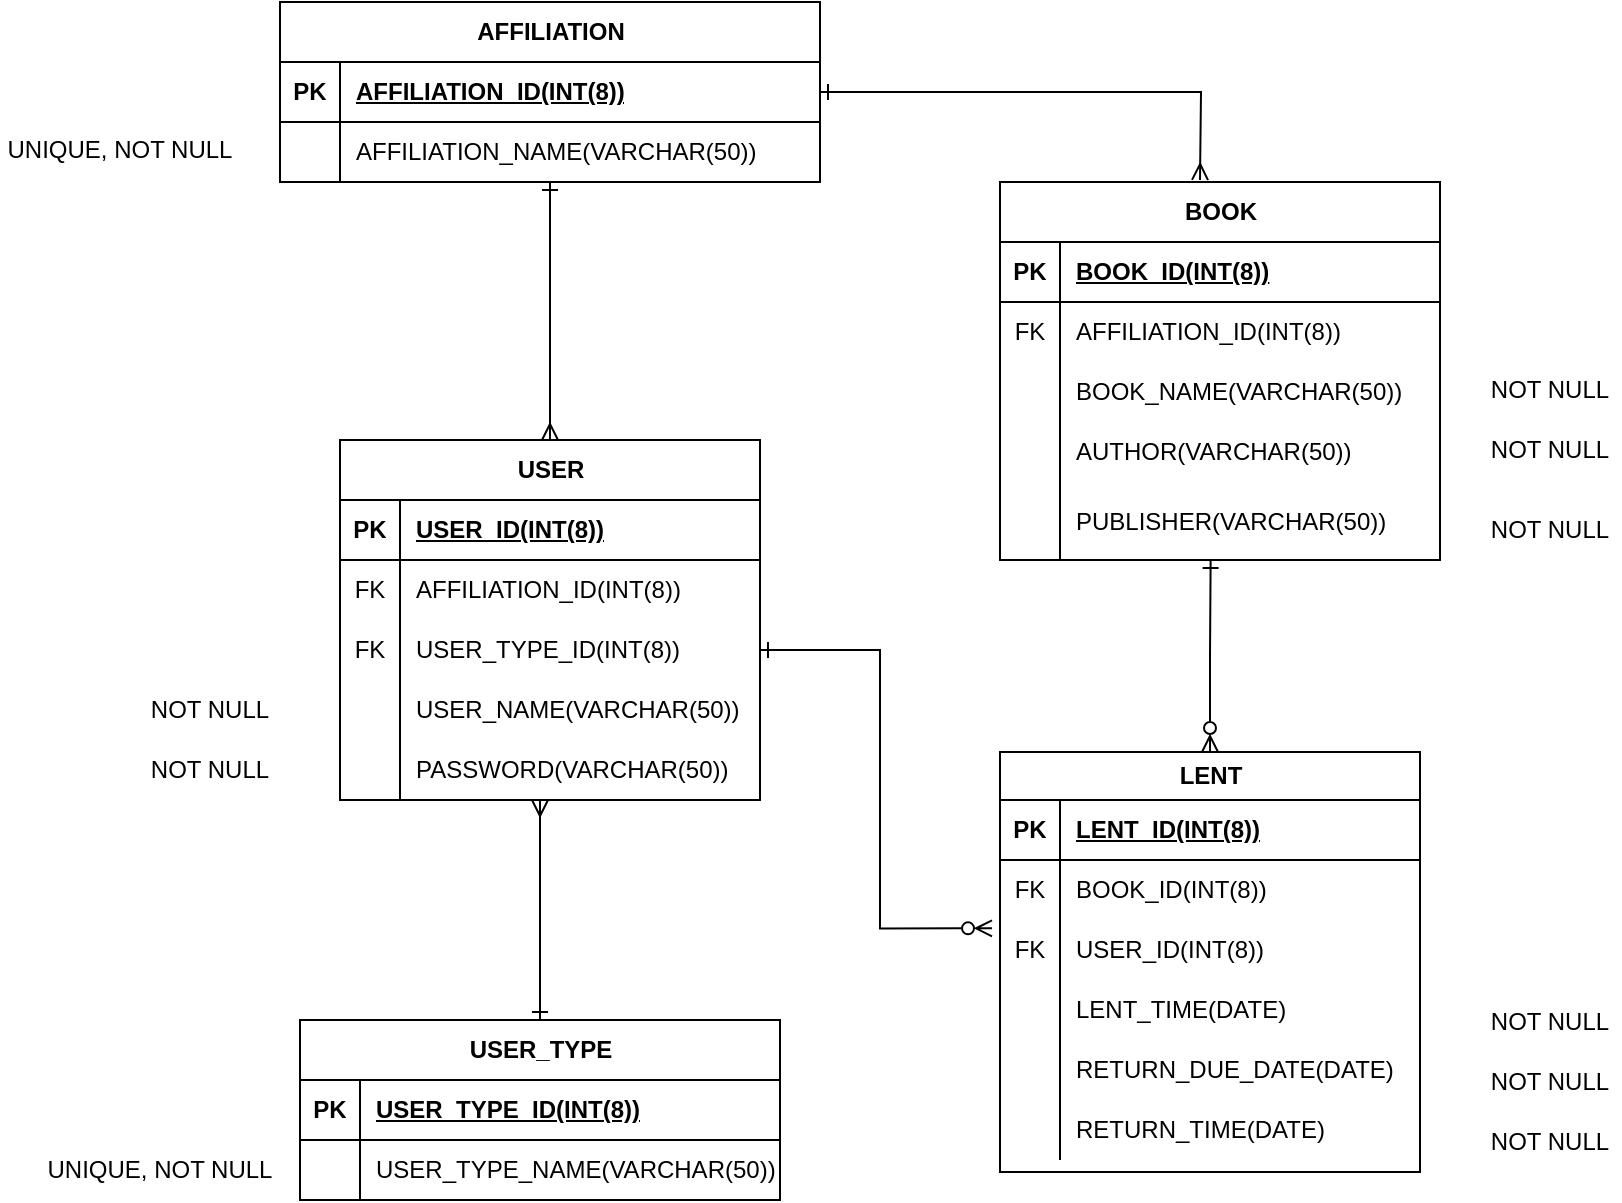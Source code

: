 <mxfile version="21.3.6" type="device">
  <diagram id="CCrA8Vp4w4gkzFXh-mRi" name="ページ1">
    <mxGraphModel dx="1892" dy="444" grid="1" gridSize="10" guides="1" tooltips="1" connect="1" arrows="1" fold="1" page="1" pageScale="1" pageWidth="827" pageHeight="1169" math="0" shadow="0">
      <root>
        <mxCell id="0" />
        <mxCell id="1" parent="0" />
        <mxCell id="zPPFa_1tEiWSTrwrJcsz-5" value="AFFILIATION" style="shape=table;startSize=30;container=1;collapsible=1;childLayout=tableLayout;fixedRows=1;rowLines=0;fontStyle=1;align=center;resizeLast=1;html=1;" parent="1" vertex="1">
          <mxGeometry x="80" y="41" width="270" height="90" as="geometry" />
        </mxCell>
        <mxCell id="zPPFa_1tEiWSTrwrJcsz-6" value="" style="shape=tableRow;horizontal=0;startSize=0;swimlaneHead=0;swimlaneBody=0;fillColor=none;collapsible=0;dropTarget=0;points=[[0,0.5],[1,0.5]];portConstraint=eastwest;top=0;left=0;right=0;bottom=1;" parent="zPPFa_1tEiWSTrwrJcsz-5" vertex="1">
          <mxGeometry y="30" width="270" height="30" as="geometry" />
        </mxCell>
        <mxCell id="zPPFa_1tEiWSTrwrJcsz-7" value="PK" style="shape=partialRectangle;connectable=0;fillColor=none;top=0;left=0;bottom=0;right=0;fontStyle=1;overflow=hidden;whiteSpace=wrap;html=1;" parent="zPPFa_1tEiWSTrwrJcsz-6" vertex="1">
          <mxGeometry width="30" height="30" as="geometry">
            <mxRectangle width="30" height="30" as="alternateBounds" />
          </mxGeometry>
        </mxCell>
        <mxCell id="zPPFa_1tEiWSTrwrJcsz-8" value="AFFILIATION_ID(INT(8))" style="shape=partialRectangle;connectable=0;fillColor=none;top=0;left=0;bottom=0;right=0;align=left;spacingLeft=6;fontStyle=5;overflow=hidden;whiteSpace=wrap;html=1;" parent="zPPFa_1tEiWSTrwrJcsz-6" vertex="1">
          <mxGeometry x="30" width="240" height="30" as="geometry">
            <mxRectangle width="240" height="30" as="alternateBounds" />
          </mxGeometry>
        </mxCell>
        <mxCell id="zPPFa_1tEiWSTrwrJcsz-9" value="" style="shape=tableRow;horizontal=0;startSize=0;swimlaneHead=0;swimlaneBody=0;fillColor=none;collapsible=0;dropTarget=0;points=[[0,0.5],[1,0.5]];portConstraint=eastwest;top=0;left=0;right=0;bottom=0;" parent="zPPFa_1tEiWSTrwrJcsz-5" vertex="1">
          <mxGeometry y="60" width="270" height="30" as="geometry" />
        </mxCell>
        <mxCell id="zPPFa_1tEiWSTrwrJcsz-10" value="" style="shape=partialRectangle;connectable=0;fillColor=none;top=0;left=0;bottom=0;right=0;editable=1;overflow=hidden;whiteSpace=wrap;html=1;" parent="zPPFa_1tEiWSTrwrJcsz-9" vertex="1">
          <mxGeometry width="30" height="30" as="geometry">
            <mxRectangle width="30" height="30" as="alternateBounds" />
          </mxGeometry>
        </mxCell>
        <mxCell id="zPPFa_1tEiWSTrwrJcsz-11" value="AFFILIATION_NAME(VARCHAR(50))" style="shape=partialRectangle;connectable=0;fillColor=none;top=0;left=0;bottom=0;right=0;align=left;spacingLeft=6;overflow=hidden;whiteSpace=wrap;html=1;" parent="zPPFa_1tEiWSTrwrJcsz-9" vertex="1">
          <mxGeometry x="30" width="240" height="30" as="geometry">
            <mxRectangle width="240" height="30" as="alternateBounds" />
          </mxGeometry>
        </mxCell>
        <mxCell id="zPPFa_1tEiWSTrwrJcsz-148" style="edgeStyle=orthogonalEdgeStyle;rounded=0;orthogonalLoop=1;jettySize=auto;html=1;exitX=0.5;exitY=0;exitDx=0;exitDy=0;entryX=0.5;entryY=1;entryDx=0;entryDy=0;entryPerimeter=0;startArrow=ERmany;startFill=0;endArrow=ERone;endFill=0;" parent="1" source="zPPFa_1tEiWSTrwrJcsz-86" target="zPPFa_1tEiWSTrwrJcsz-9" edge="1">
          <mxGeometry relative="1" as="geometry">
            <mxPoint x="200" y="150" as="targetPoint" />
          </mxGeometry>
        </mxCell>
        <mxCell id="zPPFa_1tEiWSTrwrJcsz-86" value="USER" style="shape=table;startSize=30;container=1;collapsible=1;childLayout=tableLayout;fixedRows=1;rowLines=0;fontStyle=1;align=center;resizeLast=1;html=1;" parent="1" vertex="1">
          <mxGeometry x="110" y="260" width="210" height="180" as="geometry" />
        </mxCell>
        <mxCell id="zPPFa_1tEiWSTrwrJcsz-87" value="" style="shape=tableRow;horizontal=0;startSize=0;swimlaneHead=0;swimlaneBody=0;fillColor=none;collapsible=0;dropTarget=0;points=[[0,0.5],[1,0.5]];portConstraint=eastwest;top=0;left=0;right=0;bottom=1;" parent="zPPFa_1tEiWSTrwrJcsz-86" vertex="1">
          <mxGeometry y="30" width="210" height="30" as="geometry" />
        </mxCell>
        <mxCell id="zPPFa_1tEiWSTrwrJcsz-88" value="PK" style="shape=partialRectangle;connectable=0;fillColor=none;top=0;left=0;bottom=0;right=0;fontStyle=1;overflow=hidden;whiteSpace=wrap;html=1;" parent="zPPFa_1tEiWSTrwrJcsz-87" vertex="1">
          <mxGeometry width="30" height="30" as="geometry">
            <mxRectangle width="30" height="30" as="alternateBounds" />
          </mxGeometry>
        </mxCell>
        <mxCell id="zPPFa_1tEiWSTrwrJcsz-89" value="USER_ID(INT(8))" style="shape=partialRectangle;connectable=0;fillColor=none;top=0;left=0;bottom=0;right=0;align=left;spacingLeft=6;fontStyle=5;overflow=hidden;whiteSpace=wrap;html=1;" parent="zPPFa_1tEiWSTrwrJcsz-87" vertex="1">
          <mxGeometry x="30" width="180" height="30" as="geometry">
            <mxRectangle width="180" height="30" as="alternateBounds" />
          </mxGeometry>
        </mxCell>
        <mxCell id="zPPFa_1tEiWSTrwrJcsz-99" value="" style="shape=tableRow;horizontal=0;startSize=0;swimlaneHead=0;swimlaneBody=0;fillColor=none;collapsible=0;dropTarget=0;points=[[0,0.5],[1,0.5]];portConstraint=eastwest;top=0;left=0;right=0;bottom=0;dashed=1;" parent="zPPFa_1tEiWSTrwrJcsz-86" vertex="1">
          <mxGeometry y="60" width="210" height="30" as="geometry" />
        </mxCell>
        <mxCell id="zPPFa_1tEiWSTrwrJcsz-100" value="FK" style="shape=partialRectangle;connectable=0;fillColor=none;top=0;left=0;bottom=0;right=0;editable=1;overflow=hidden;whiteSpace=wrap;html=1;" parent="zPPFa_1tEiWSTrwrJcsz-99" vertex="1">
          <mxGeometry width="30" height="30" as="geometry">
            <mxRectangle width="30" height="30" as="alternateBounds" />
          </mxGeometry>
        </mxCell>
        <mxCell id="zPPFa_1tEiWSTrwrJcsz-101" value="AFFILIATION_ID(INT(8))" style="shape=partialRectangle;connectable=0;fillColor=none;top=0;left=0;bottom=0;right=0;align=left;spacingLeft=6;overflow=hidden;whiteSpace=wrap;html=1;dashed=1;" parent="zPPFa_1tEiWSTrwrJcsz-99" vertex="1">
          <mxGeometry x="30" width="180" height="30" as="geometry">
            <mxRectangle width="180" height="30" as="alternateBounds" />
          </mxGeometry>
        </mxCell>
        <mxCell id="zPPFa_1tEiWSTrwrJcsz-90" value="" style="shape=tableRow;horizontal=0;startSize=0;swimlaneHead=0;swimlaneBody=0;fillColor=none;collapsible=0;dropTarget=0;points=[[0,0.5],[1,0.5]];portConstraint=eastwest;top=0;left=0;right=0;bottom=0;" parent="zPPFa_1tEiWSTrwrJcsz-86" vertex="1">
          <mxGeometry y="90" width="210" height="30" as="geometry" />
        </mxCell>
        <mxCell id="zPPFa_1tEiWSTrwrJcsz-91" value="FK" style="shape=partialRectangle;connectable=0;fillColor=none;top=0;left=0;bottom=0;right=0;editable=1;overflow=hidden;whiteSpace=wrap;html=1;" parent="zPPFa_1tEiWSTrwrJcsz-90" vertex="1">
          <mxGeometry width="30" height="30" as="geometry">
            <mxRectangle width="30" height="30" as="alternateBounds" />
          </mxGeometry>
        </mxCell>
        <mxCell id="zPPFa_1tEiWSTrwrJcsz-92" value="USER_TYPE_ID(INT(8))" style="shape=partialRectangle;connectable=0;fillColor=none;top=0;left=0;bottom=0;right=0;align=left;spacingLeft=6;overflow=hidden;whiteSpace=wrap;html=1;" parent="zPPFa_1tEiWSTrwrJcsz-90" vertex="1">
          <mxGeometry x="30" width="180" height="30" as="geometry">
            <mxRectangle width="180" height="30" as="alternateBounds" />
          </mxGeometry>
        </mxCell>
        <mxCell id="zPPFa_1tEiWSTrwrJcsz-93" value="" style="shape=tableRow;horizontal=0;startSize=0;swimlaneHead=0;swimlaneBody=0;fillColor=none;collapsible=0;dropTarget=0;points=[[0,0.5],[1,0.5]];portConstraint=eastwest;top=0;left=0;right=0;bottom=0;" parent="zPPFa_1tEiWSTrwrJcsz-86" vertex="1">
          <mxGeometry y="120" width="210" height="30" as="geometry" />
        </mxCell>
        <mxCell id="zPPFa_1tEiWSTrwrJcsz-94" value="" style="shape=partialRectangle;connectable=0;fillColor=none;top=0;left=0;bottom=0;right=0;editable=1;overflow=hidden;whiteSpace=wrap;html=1;" parent="zPPFa_1tEiWSTrwrJcsz-93" vertex="1">
          <mxGeometry width="30" height="30" as="geometry">
            <mxRectangle width="30" height="30" as="alternateBounds" />
          </mxGeometry>
        </mxCell>
        <mxCell id="zPPFa_1tEiWSTrwrJcsz-95" value="USER_NAME(VARCHAR(50))" style="shape=partialRectangle;connectable=0;fillColor=none;top=0;left=0;bottom=0;right=0;align=left;spacingLeft=6;overflow=hidden;whiteSpace=wrap;html=1;" parent="zPPFa_1tEiWSTrwrJcsz-93" vertex="1">
          <mxGeometry x="30" width="180" height="30" as="geometry">
            <mxRectangle width="180" height="30" as="alternateBounds" />
          </mxGeometry>
        </mxCell>
        <mxCell id="zPPFa_1tEiWSTrwrJcsz-96" value="" style="shape=tableRow;horizontal=0;startSize=0;swimlaneHead=0;swimlaneBody=0;fillColor=none;collapsible=0;dropTarget=0;points=[[0,0.5],[1,0.5]];portConstraint=eastwest;top=0;left=0;right=0;bottom=0;" parent="zPPFa_1tEiWSTrwrJcsz-86" vertex="1">
          <mxGeometry y="150" width="210" height="30" as="geometry" />
        </mxCell>
        <mxCell id="zPPFa_1tEiWSTrwrJcsz-97" value="" style="shape=partialRectangle;connectable=0;fillColor=none;top=0;left=0;bottom=0;right=0;editable=1;overflow=hidden;whiteSpace=wrap;html=1;" parent="zPPFa_1tEiWSTrwrJcsz-96" vertex="1">
          <mxGeometry width="30" height="30" as="geometry">
            <mxRectangle width="30" height="30" as="alternateBounds" />
          </mxGeometry>
        </mxCell>
        <mxCell id="zPPFa_1tEiWSTrwrJcsz-98" value="PASSWORD(VARCHAR(50))" style="shape=partialRectangle;connectable=0;fillColor=none;top=0;left=0;bottom=0;right=0;align=left;spacingLeft=6;overflow=hidden;whiteSpace=wrap;html=1;" parent="zPPFa_1tEiWSTrwrJcsz-96" vertex="1">
          <mxGeometry x="30" width="180" height="30" as="geometry">
            <mxRectangle width="180" height="30" as="alternateBounds" />
          </mxGeometry>
        </mxCell>
        <mxCell id="zPPFa_1tEiWSTrwrJcsz-147" style="edgeStyle=orthogonalEdgeStyle;rounded=0;orthogonalLoop=1;jettySize=auto;html=1;exitX=0.5;exitY=0;exitDx=0;exitDy=0;startArrow=ERone;startFill=0;endArrow=ERmany;endFill=0;" parent="1" source="zPPFa_1tEiWSTrwrJcsz-102" edge="1">
          <mxGeometry relative="1" as="geometry">
            <mxPoint x="210" y="440" as="targetPoint" />
            <Array as="points">
              <mxPoint x="210" y="440" />
            </Array>
          </mxGeometry>
        </mxCell>
        <mxCell id="zPPFa_1tEiWSTrwrJcsz-102" value="USER_TYPE" style="shape=table;startSize=30;container=1;collapsible=1;childLayout=tableLayout;fixedRows=1;rowLines=0;fontStyle=1;align=center;resizeLast=1;html=1;" parent="1" vertex="1">
          <mxGeometry x="90" y="550" width="240" height="90" as="geometry" />
        </mxCell>
        <mxCell id="zPPFa_1tEiWSTrwrJcsz-103" value="" style="shape=tableRow;horizontal=0;startSize=0;swimlaneHead=0;swimlaneBody=0;fillColor=none;collapsible=0;dropTarget=0;points=[[0,0.5],[1,0.5]];portConstraint=eastwest;top=0;left=0;right=0;bottom=1;" parent="zPPFa_1tEiWSTrwrJcsz-102" vertex="1">
          <mxGeometry y="30" width="240" height="30" as="geometry" />
        </mxCell>
        <mxCell id="zPPFa_1tEiWSTrwrJcsz-104" value="PK" style="shape=partialRectangle;connectable=0;fillColor=none;top=0;left=0;bottom=0;right=0;fontStyle=1;overflow=hidden;whiteSpace=wrap;html=1;" parent="zPPFa_1tEiWSTrwrJcsz-103" vertex="1">
          <mxGeometry width="30" height="30" as="geometry">
            <mxRectangle width="30" height="30" as="alternateBounds" />
          </mxGeometry>
        </mxCell>
        <mxCell id="zPPFa_1tEiWSTrwrJcsz-105" value="USER_TYPE_ID(INT(8))" style="shape=partialRectangle;connectable=0;fillColor=none;top=0;left=0;bottom=0;right=0;align=left;spacingLeft=6;fontStyle=5;overflow=hidden;whiteSpace=wrap;html=1;" parent="zPPFa_1tEiWSTrwrJcsz-103" vertex="1">
          <mxGeometry x="30" width="210" height="30" as="geometry">
            <mxRectangle width="210" height="30" as="alternateBounds" />
          </mxGeometry>
        </mxCell>
        <mxCell id="zPPFa_1tEiWSTrwrJcsz-106" value="" style="shape=tableRow;horizontal=0;startSize=0;swimlaneHead=0;swimlaneBody=0;fillColor=none;collapsible=0;dropTarget=0;points=[[0,0.5],[1,0.5]];portConstraint=eastwest;top=0;left=0;right=0;bottom=0;" parent="zPPFa_1tEiWSTrwrJcsz-102" vertex="1">
          <mxGeometry y="60" width="240" height="30" as="geometry" />
        </mxCell>
        <mxCell id="zPPFa_1tEiWSTrwrJcsz-107" value="" style="shape=partialRectangle;connectable=0;fillColor=none;top=0;left=0;bottom=0;right=0;editable=1;overflow=hidden;whiteSpace=wrap;html=1;" parent="zPPFa_1tEiWSTrwrJcsz-106" vertex="1">
          <mxGeometry width="30" height="30" as="geometry">
            <mxRectangle width="30" height="30" as="alternateBounds" />
          </mxGeometry>
        </mxCell>
        <mxCell id="zPPFa_1tEiWSTrwrJcsz-108" value="USER_TYPE_NAME(VARCHAR(50))" style="shape=partialRectangle;connectable=0;fillColor=none;top=0;left=0;bottom=0;right=0;align=left;spacingLeft=6;overflow=hidden;whiteSpace=wrap;html=1;" parent="zPPFa_1tEiWSTrwrJcsz-106" vertex="1">
          <mxGeometry x="30" width="210" height="30" as="geometry">
            <mxRectangle width="210" height="30" as="alternateBounds" />
          </mxGeometry>
        </mxCell>
        <mxCell id="zPPFa_1tEiWSTrwrJcsz-202" value="BOOK" style="shape=table;startSize=30;container=1;collapsible=1;childLayout=tableLayout;fixedRows=1;rowLines=0;fontStyle=1;align=center;resizeLast=1;html=1;" parent="1" vertex="1">
          <mxGeometry x="440" y="131" width="220.0" height="189" as="geometry" />
        </mxCell>
        <mxCell id="zPPFa_1tEiWSTrwrJcsz-203" value="" style="shape=tableRow;horizontal=0;startSize=0;swimlaneHead=0;swimlaneBody=0;fillColor=none;collapsible=0;dropTarget=0;points=[[0,0.5],[1,0.5]];portConstraint=eastwest;top=0;left=0;right=0;bottom=1;" parent="zPPFa_1tEiWSTrwrJcsz-202" vertex="1">
          <mxGeometry y="30" width="220.0" height="30" as="geometry" />
        </mxCell>
        <mxCell id="zPPFa_1tEiWSTrwrJcsz-204" value="PK" style="shape=partialRectangle;connectable=0;fillColor=none;top=0;left=0;bottom=0;right=0;fontStyle=1;overflow=hidden;whiteSpace=wrap;html=1;" parent="zPPFa_1tEiWSTrwrJcsz-203" vertex="1">
          <mxGeometry width="30" height="30" as="geometry">
            <mxRectangle width="30" height="30" as="alternateBounds" />
          </mxGeometry>
        </mxCell>
        <mxCell id="zPPFa_1tEiWSTrwrJcsz-205" value="BOOK_ID(INT(8))" style="shape=partialRectangle;connectable=0;fillColor=none;top=0;left=0;bottom=0;right=0;align=left;spacingLeft=6;fontStyle=5;overflow=hidden;whiteSpace=wrap;html=1;" parent="zPPFa_1tEiWSTrwrJcsz-203" vertex="1">
          <mxGeometry x="30" width="190.0" height="30" as="geometry">
            <mxRectangle width="190.0" height="30" as="alternateBounds" />
          </mxGeometry>
        </mxCell>
        <mxCell id="zPPFa_1tEiWSTrwrJcsz-206" value="" style="shape=tableRow;horizontal=0;startSize=0;swimlaneHead=0;swimlaneBody=0;fillColor=none;collapsible=0;dropTarget=0;points=[[0,0.5],[1,0.5]];portConstraint=eastwest;top=0;left=0;right=0;bottom=0;dashed=1;" parent="zPPFa_1tEiWSTrwrJcsz-202" vertex="1">
          <mxGeometry y="60" width="220.0" height="30" as="geometry" />
        </mxCell>
        <mxCell id="zPPFa_1tEiWSTrwrJcsz-207" value="FK" style="shape=partialRectangle;connectable=0;fillColor=none;top=0;left=0;bottom=0;right=0;editable=1;overflow=hidden;whiteSpace=wrap;html=1;" parent="zPPFa_1tEiWSTrwrJcsz-206" vertex="1">
          <mxGeometry width="30" height="30" as="geometry">
            <mxRectangle width="30" height="30" as="alternateBounds" />
          </mxGeometry>
        </mxCell>
        <mxCell id="zPPFa_1tEiWSTrwrJcsz-208" value="AFFILIATION_ID(INT(8))" style="shape=partialRectangle;connectable=0;fillColor=none;top=0;left=0;bottom=0;right=0;align=left;spacingLeft=6;overflow=hidden;whiteSpace=wrap;html=1;dashed=1;" parent="zPPFa_1tEiWSTrwrJcsz-206" vertex="1">
          <mxGeometry x="30" width="190.0" height="30" as="geometry">
            <mxRectangle width="190.0" height="30" as="alternateBounds" />
          </mxGeometry>
        </mxCell>
        <mxCell id="zPPFa_1tEiWSTrwrJcsz-209" value="" style="shape=tableRow;horizontal=0;startSize=0;swimlaneHead=0;swimlaneBody=0;fillColor=none;collapsible=0;dropTarget=0;points=[[0,0.5],[1,0.5]];portConstraint=eastwest;top=0;left=0;right=0;bottom=0;" parent="zPPFa_1tEiWSTrwrJcsz-202" vertex="1">
          <mxGeometry y="90" width="220.0" height="30" as="geometry" />
        </mxCell>
        <mxCell id="zPPFa_1tEiWSTrwrJcsz-210" value="" style="shape=partialRectangle;connectable=0;fillColor=none;top=0;left=0;bottom=0;right=0;editable=1;overflow=hidden;whiteSpace=wrap;html=1;" parent="zPPFa_1tEiWSTrwrJcsz-209" vertex="1">
          <mxGeometry width="30" height="30" as="geometry">
            <mxRectangle width="30" height="30" as="alternateBounds" />
          </mxGeometry>
        </mxCell>
        <mxCell id="zPPFa_1tEiWSTrwrJcsz-211" value="BOOK_NAME(VARCHAR(50))" style="shape=partialRectangle;connectable=0;fillColor=none;top=0;left=0;bottom=0;right=0;align=left;spacingLeft=6;overflow=hidden;whiteSpace=wrap;html=1;" parent="zPPFa_1tEiWSTrwrJcsz-209" vertex="1">
          <mxGeometry x="30" width="190.0" height="30" as="geometry">
            <mxRectangle width="190.0" height="30" as="alternateBounds" />
          </mxGeometry>
        </mxCell>
        <mxCell id="zPPFa_1tEiWSTrwrJcsz-212" value="" style="shape=tableRow;horizontal=0;startSize=0;swimlaneHead=0;swimlaneBody=0;fillColor=none;collapsible=0;dropTarget=0;points=[[0,0.5],[1,0.5]];portConstraint=eastwest;top=0;left=0;right=0;bottom=0;" parent="zPPFa_1tEiWSTrwrJcsz-202" vertex="1">
          <mxGeometry y="120" width="220.0" height="30" as="geometry" />
        </mxCell>
        <mxCell id="zPPFa_1tEiWSTrwrJcsz-213" value="" style="shape=partialRectangle;connectable=0;fillColor=none;top=0;left=0;bottom=0;right=0;editable=1;overflow=hidden;whiteSpace=wrap;html=1;" parent="zPPFa_1tEiWSTrwrJcsz-212" vertex="1">
          <mxGeometry width="30" height="30" as="geometry">
            <mxRectangle width="30" height="30" as="alternateBounds" />
          </mxGeometry>
        </mxCell>
        <mxCell id="zPPFa_1tEiWSTrwrJcsz-214" value="AUTHOR(VARCHAR(50))" style="shape=partialRectangle;connectable=0;fillColor=none;top=0;left=0;bottom=0;right=0;align=left;spacingLeft=6;overflow=hidden;whiteSpace=wrap;html=1;" parent="zPPFa_1tEiWSTrwrJcsz-212" vertex="1">
          <mxGeometry x="30" width="190.0" height="30" as="geometry">
            <mxRectangle width="190.0" height="30" as="alternateBounds" />
          </mxGeometry>
        </mxCell>
        <mxCell id="zPPFa_1tEiWSTrwrJcsz-215" value="" style="shape=tableRow;horizontal=0;startSize=0;swimlaneHead=0;swimlaneBody=0;fillColor=none;collapsible=0;dropTarget=0;points=[[0,0.5],[1,0.5]];portConstraint=eastwest;top=0;left=0;right=0;bottom=0;" parent="zPPFa_1tEiWSTrwrJcsz-202" vertex="1">
          <mxGeometry y="150" width="220.0" height="39" as="geometry" />
        </mxCell>
        <mxCell id="zPPFa_1tEiWSTrwrJcsz-216" value="" style="shape=partialRectangle;connectable=0;fillColor=none;top=0;left=0;bottom=0;right=0;editable=1;overflow=hidden;whiteSpace=wrap;html=1;" parent="zPPFa_1tEiWSTrwrJcsz-215" vertex="1">
          <mxGeometry width="30" height="39" as="geometry">
            <mxRectangle width="30" height="39" as="alternateBounds" />
          </mxGeometry>
        </mxCell>
        <mxCell id="zPPFa_1tEiWSTrwrJcsz-217" value="PUBLISHER(VARCHAR(50))" style="shape=partialRectangle;connectable=0;fillColor=none;top=0;left=0;bottom=0;right=0;align=left;spacingLeft=6;overflow=hidden;whiteSpace=wrap;html=1;" parent="zPPFa_1tEiWSTrwrJcsz-215" vertex="1">
          <mxGeometry x="30" width="190.0" height="39" as="geometry">
            <mxRectangle width="190.0" height="39" as="alternateBounds" />
          </mxGeometry>
        </mxCell>
        <mxCell id="zPPFa_1tEiWSTrwrJcsz-252" style="edgeStyle=orthogonalEdgeStyle;rounded=0;orthogonalLoop=1;jettySize=auto;html=1;exitX=0.5;exitY=0;exitDx=0;exitDy=0;startArrow=ERzeroToMany;startFill=0;endArrow=ERone;endFill=0;" parent="1" source="zPPFa_1tEiWSTrwrJcsz-219" edge="1">
          <mxGeometry relative="1" as="geometry">
            <mxPoint x="545.316" y="320" as="targetPoint" />
          </mxGeometry>
        </mxCell>
        <mxCell id="zPPFa_1tEiWSTrwrJcsz-219" value="LENT" style="shape=table;startSize=24;container=1;collapsible=1;childLayout=tableLayout;fixedRows=1;rowLines=0;fontStyle=1;align=center;resizeLast=1;html=1;" parent="1" vertex="1">
          <mxGeometry x="440" y="416" width="210.0" height="210" as="geometry" />
        </mxCell>
        <mxCell id="zPPFa_1tEiWSTrwrJcsz-220" value="" style="shape=tableRow;horizontal=0;startSize=0;swimlaneHead=0;swimlaneBody=0;fillColor=none;collapsible=0;dropTarget=0;points=[[0,0.5],[1,0.5]];portConstraint=eastwest;top=0;left=0;right=0;bottom=1;" parent="zPPFa_1tEiWSTrwrJcsz-219" vertex="1">
          <mxGeometry y="24" width="210.0" height="30" as="geometry" />
        </mxCell>
        <mxCell id="zPPFa_1tEiWSTrwrJcsz-221" value="PK" style="shape=partialRectangle;connectable=0;fillColor=none;top=0;left=0;bottom=0;right=0;fontStyle=1;overflow=hidden;whiteSpace=wrap;html=1;" parent="zPPFa_1tEiWSTrwrJcsz-220" vertex="1">
          <mxGeometry width="30" height="30" as="geometry">
            <mxRectangle width="30" height="30" as="alternateBounds" />
          </mxGeometry>
        </mxCell>
        <mxCell id="zPPFa_1tEiWSTrwrJcsz-222" value="LENT_ID(INT(8))" style="shape=partialRectangle;connectable=0;fillColor=none;top=0;left=0;bottom=0;right=0;align=left;spacingLeft=6;fontStyle=5;overflow=hidden;whiteSpace=wrap;html=1;" parent="zPPFa_1tEiWSTrwrJcsz-220" vertex="1">
          <mxGeometry x="30" width="180.0" height="30" as="geometry">
            <mxRectangle width="180.0" height="30" as="alternateBounds" />
          </mxGeometry>
        </mxCell>
        <mxCell id="zPPFa_1tEiWSTrwrJcsz-223" value="" style="shape=tableRow;horizontal=0;startSize=0;swimlaneHead=0;swimlaneBody=0;fillColor=none;collapsible=0;dropTarget=0;points=[[0,0.5],[1,0.5]];portConstraint=eastwest;top=0;left=0;right=0;bottom=0;" parent="zPPFa_1tEiWSTrwrJcsz-219" vertex="1">
          <mxGeometry y="54" width="210.0" height="30" as="geometry" />
        </mxCell>
        <mxCell id="zPPFa_1tEiWSTrwrJcsz-224" value="FK" style="shape=partialRectangle;connectable=0;fillColor=none;top=0;left=0;bottom=0;right=0;editable=1;overflow=hidden;whiteSpace=wrap;html=1;" parent="zPPFa_1tEiWSTrwrJcsz-223" vertex="1">
          <mxGeometry width="30" height="30" as="geometry">
            <mxRectangle width="30" height="30" as="alternateBounds" />
          </mxGeometry>
        </mxCell>
        <mxCell id="zPPFa_1tEiWSTrwrJcsz-225" value="BOOK_ID(INT(8))" style="shape=partialRectangle;connectable=0;fillColor=none;top=0;left=0;bottom=0;right=0;align=left;spacingLeft=6;overflow=hidden;whiteSpace=wrap;html=1;" parent="zPPFa_1tEiWSTrwrJcsz-223" vertex="1">
          <mxGeometry x="30" width="180.0" height="30" as="geometry">
            <mxRectangle width="180.0" height="30" as="alternateBounds" />
          </mxGeometry>
        </mxCell>
        <mxCell id="zPPFa_1tEiWSTrwrJcsz-226" value="" style="shape=tableRow;horizontal=0;startSize=0;swimlaneHead=0;swimlaneBody=0;fillColor=none;collapsible=0;dropTarget=0;points=[[0,0.5],[1,0.5]];portConstraint=eastwest;top=0;left=0;right=0;bottom=0;" parent="zPPFa_1tEiWSTrwrJcsz-219" vertex="1">
          <mxGeometry y="84" width="210.0" height="30" as="geometry" />
        </mxCell>
        <mxCell id="zPPFa_1tEiWSTrwrJcsz-227" value="FK" style="shape=partialRectangle;connectable=0;fillColor=none;top=0;left=0;bottom=0;right=0;editable=1;overflow=hidden;whiteSpace=wrap;html=1;" parent="zPPFa_1tEiWSTrwrJcsz-226" vertex="1">
          <mxGeometry width="30" height="30" as="geometry">
            <mxRectangle width="30" height="30" as="alternateBounds" />
          </mxGeometry>
        </mxCell>
        <mxCell id="zPPFa_1tEiWSTrwrJcsz-228" value="USER_ID(INT(8))" style="shape=partialRectangle;connectable=0;fillColor=none;top=0;left=0;bottom=0;right=0;align=left;spacingLeft=6;overflow=hidden;whiteSpace=wrap;html=1;" parent="zPPFa_1tEiWSTrwrJcsz-226" vertex="1">
          <mxGeometry x="30" width="180.0" height="30" as="geometry">
            <mxRectangle width="180.0" height="30" as="alternateBounds" />
          </mxGeometry>
        </mxCell>
        <mxCell id="zPPFa_1tEiWSTrwrJcsz-229" value="" style="shape=tableRow;horizontal=0;startSize=0;swimlaneHead=0;swimlaneBody=0;fillColor=none;collapsible=0;dropTarget=0;points=[[0,0.5],[1,0.5]];portConstraint=eastwest;top=0;left=0;right=0;bottom=0;" parent="zPPFa_1tEiWSTrwrJcsz-219" vertex="1">
          <mxGeometry y="114" width="210.0" height="30" as="geometry" />
        </mxCell>
        <mxCell id="zPPFa_1tEiWSTrwrJcsz-230" value="" style="shape=partialRectangle;connectable=0;fillColor=none;top=0;left=0;bottom=0;right=0;editable=1;overflow=hidden;whiteSpace=wrap;html=1;" parent="zPPFa_1tEiWSTrwrJcsz-229" vertex="1">
          <mxGeometry width="30" height="30" as="geometry">
            <mxRectangle width="30" height="30" as="alternateBounds" />
          </mxGeometry>
        </mxCell>
        <mxCell id="zPPFa_1tEiWSTrwrJcsz-231" value="LENT_TIME(DATE)" style="shape=partialRectangle;connectable=0;fillColor=none;top=0;left=0;bottom=0;right=0;align=left;spacingLeft=6;overflow=hidden;whiteSpace=wrap;html=1;" parent="zPPFa_1tEiWSTrwrJcsz-229" vertex="1">
          <mxGeometry x="30" width="180.0" height="30" as="geometry">
            <mxRectangle width="180.0" height="30" as="alternateBounds" />
          </mxGeometry>
        </mxCell>
        <mxCell id="zPPFa_1tEiWSTrwrJcsz-232" value="" style="shape=tableRow;horizontal=0;startSize=0;swimlaneHead=0;swimlaneBody=0;fillColor=none;collapsible=0;dropTarget=0;points=[[0,0.5],[1,0.5]];portConstraint=eastwest;top=0;left=0;right=0;bottom=0;" parent="zPPFa_1tEiWSTrwrJcsz-219" vertex="1">
          <mxGeometry y="144" width="210.0" height="30" as="geometry" />
        </mxCell>
        <mxCell id="zPPFa_1tEiWSTrwrJcsz-233" value="" style="shape=partialRectangle;connectable=0;fillColor=none;top=0;left=0;bottom=0;right=0;editable=1;overflow=hidden;whiteSpace=wrap;html=1;" parent="zPPFa_1tEiWSTrwrJcsz-232" vertex="1">
          <mxGeometry width="30" height="30" as="geometry">
            <mxRectangle width="30" height="30" as="alternateBounds" />
          </mxGeometry>
        </mxCell>
        <mxCell id="zPPFa_1tEiWSTrwrJcsz-234" value="RETURN_DUE_DATE(DATE)" style="shape=partialRectangle;connectable=0;fillColor=none;top=0;left=0;bottom=0;right=0;align=left;spacingLeft=6;overflow=hidden;whiteSpace=wrap;html=1;" parent="zPPFa_1tEiWSTrwrJcsz-232" vertex="1">
          <mxGeometry x="30" width="180.0" height="30" as="geometry">
            <mxRectangle width="180.0" height="30" as="alternateBounds" />
          </mxGeometry>
        </mxCell>
        <mxCell id="Q5Gk0JsO_QomzYgjCjCx-1" value="" style="shape=tableRow;horizontal=0;startSize=0;swimlaneHead=0;swimlaneBody=0;fillColor=none;collapsible=0;dropTarget=0;points=[[0,0.5],[1,0.5]];portConstraint=eastwest;top=0;left=0;right=0;bottom=0;" vertex="1" parent="zPPFa_1tEiWSTrwrJcsz-219">
          <mxGeometry y="174" width="210.0" height="30" as="geometry" />
        </mxCell>
        <mxCell id="Q5Gk0JsO_QomzYgjCjCx-2" value="" style="shape=partialRectangle;connectable=0;fillColor=none;top=0;left=0;bottom=0;right=0;editable=1;overflow=hidden;whiteSpace=wrap;html=1;" vertex="1" parent="Q5Gk0JsO_QomzYgjCjCx-1">
          <mxGeometry width="30" height="30" as="geometry">
            <mxRectangle width="30" height="30" as="alternateBounds" />
          </mxGeometry>
        </mxCell>
        <mxCell id="Q5Gk0JsO_QomzYgjCjCx-3" value="RETURN_TIME(DATE)" style="shape=partialRectangle;connectable=0;fillColor=none;top=0;left=0;bottom=0;right=0;align=left;spacingLeft=6;overflow=hidden;whiteSpace=wrap;html=1;" vertex="1" parent="Q5Gk0JsO_QomzYgjCjCx-1">
          <mxGeometry x="30" width="180.0" height="30" as="geometry">
            <mxRectangle width="180.0" height="30" as="alternateBounds" />
          </mxGeometry>
        </mxCell>
        <mxCell id="zPPFa_1tEiWSTrwrJcsz-249" style="edgeStyle=orthogonalEdgeStyle;rounded=0;orthogonalLoop=1;jettySize=auto;html=1;exitX=1;exitY=0.5;exitDx=0;exitDy=0;startArrow=ERone;startFill=0;endArrow=ERmany;endFill=0;" parent="1" source="zPPFa_1tEiWSTrwrJcsz-6" edge="1">
          <mxGeometry relative="1" as="geometry">
            <mxPoint x="540" y="130" as="targetPoint" />
          </mxGeometry>
        </mxCell>
        <mxCell id="zPPFa_1tEiWSTrwrJcsz-250" style="edgeStyle=orthogonalEdgeStyle;rounded=0;orthogonalLoop=1;jettySize=auto;html=1;exitX=1;exitY=0.5;exitDx=0;exitDy=0;entryX=-0.019;entryY=0.139;entryDx=0;entryDy=0;entryPerimeter=0;startArrow=ERone;startFill=0;endArrow=ERzeroToMany;endFill=0;" parent="1" source="zPPFa_1tEiWSTrwrJcsz-90" target="zPPFa_1tEiWSTrwrJcsz-226" edge="1">
          <mxGeometry relative="1" as="geometry" />
        </mxCell>
        <mxCell id="nxXs41O5KMGHaocjBqrw-1" value="UNIQUE, NOT NULL" style="text;html=1;strokeColor=none;fillColor=none;align=center;verticalAlign=middle;whiteSpace=wrap;rounded=0;" parent="1" vertex="1">
          <mxGeometry x="-60" y="100" width="120" height="30" as="geometry" />
        </mxCell>
        <mxCell id="nxXs41O5KMGHaocjBqrw-2" value="NOT NULL" style="text;html=1;strokeColor=none;fillColor=none;align=center;verticalAlign=middle;whiteSpace=wrap;rounded=0;" parent="1" vertex="1">
          <mxGeometry x="10" y="380" width="70" height="30" as="geometry" />
        </mxCell>
        <mxCell id="nxXs41O5KMGHaocjBqrw-3" value="NOT NULL" style="text;html=1;strokeColor=none;fillColor=none;align=center;verticalAlign=middle;whiteSpace=wrap;rounded=0;" parent="1" vertex="1">
          <mxGeometry x="-15" y="410" width="120" height="30" as="geometry" />
        </mxCell>
        <mxCell id="nxXs41O5KMGHaocjBqrw-4" value="UNIQUE, NOT NULL" style="text;html=1;strokeColor=none;fillColor=none;align=center;verticalAlign=middle;whiteSpace=wrap;rounded=0;" parent="1" vertex="1">
          <mxGeometry x="-40" y="610" width="120" height="30" as="geometry" />
        </mxCell>
        <mxCell id="nxXs41O5KMGHaocjBqrw-5" value="NOT NULL" style="text;html=1;strokeColor=none;fillColor=none;align=center;verticalAlign=middle;whiteSpace=wrap;rounded=0;" parent="1" vertex="1">
          <mxGeometry x="680" y="220" width="70" height="30" as="geometry" />
        </mxCell>
        <mxCell id="nxXs41O5KMGHaocjBqrw-7" value="NOT NULL" style="text;html=1;strokeColor=none;fillColor=none;align=center;verticalAlign=middle;whiteSpace=wrap;rounded=0;" parent="1" vertex="1">
          <mxGeometry x="680" y="250" width="70" height="30" as="geometry" />
        </mxCell>
        <mxCell id="nxXs41O5KMGHaocjBqrw-8" value="NOT NULL" style="text;html=1;strokeColor=none;fillColor=none;align=center;verticalAlign=middle;whiteSpace=wrap;rounded=0;" parent="1" vertex="1">
          <mxGeometry x="680" y="290" width="70" height="30" as="geometry" />
        </mxCell>
        <mxCell id="nxXs41O5KMGHaocjBqrw-9" value="NOT NULL" style="text;html=1;strokeColor=none;fillColor=none;align=center;verticalAlign=middle;whiteSpace=wrap;rounded=0;" parent="1" vertex="1">
          <mxGeometry x="680" y="536" width="70" height="30" as="geometry" />
        </mxCell>
        <mxCell id="nxXs41O5KMGHaocjBqrw-10" value="NOT NULL" style="text;html=1;strokeColor=none;fillColor=none;align=center;verticalAlign=middle;whiteSpace=wrap;rounded=0;" parent="1" vertex="1">
          <mxGeometry x="680" y="566" width="70" height="30" as="geometry" />
        </mxCell>
        <mxCell id="nxXs41O5KMGHaocjBqrw-12" value="NOT NULL" style="text;html=1;strokeColor=none;fillColor=none;align=center;verticalAlign=middle;whiteSpace=wrap;rounded=0;" parent="1" vertex="1">
          <mxGeometry x="680" y="596" width="70" height="30" as="geometry" />
        </mxCell>
      </root>
    </mxGraphModel>
  </diagram>
</mxfile>
